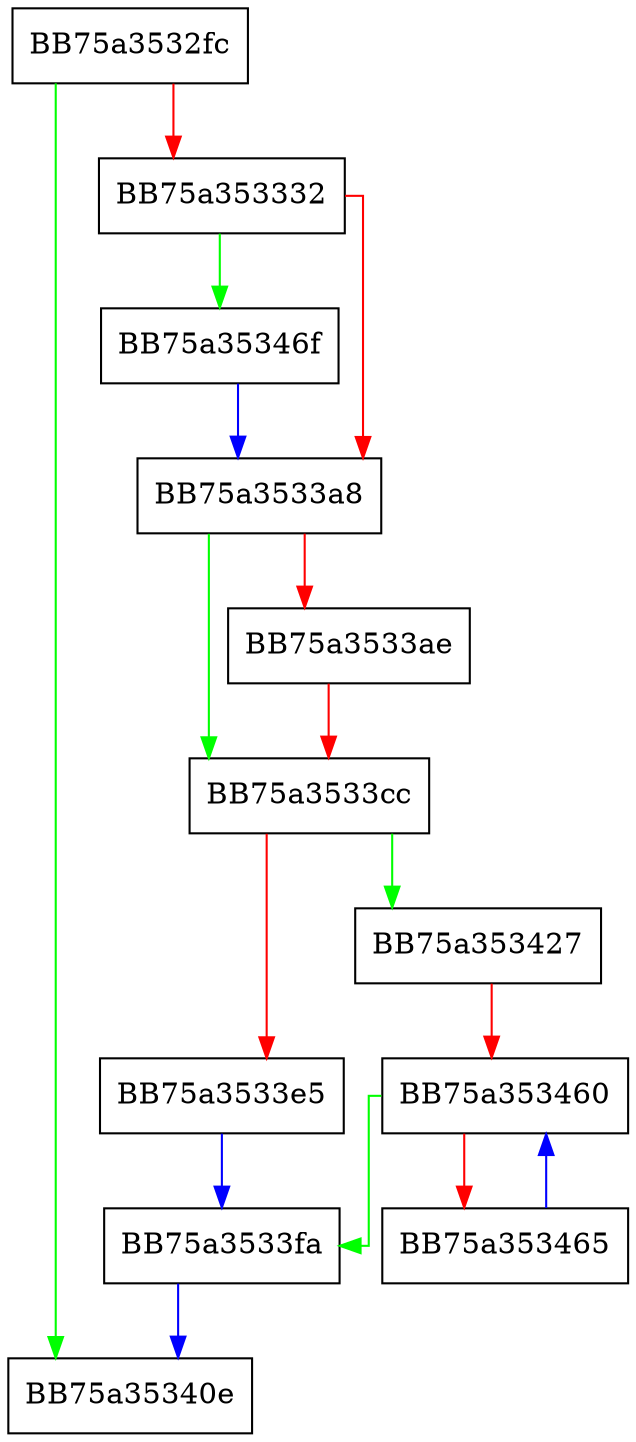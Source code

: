 digraph _extract_model {
  node [shape="box"];
  graph [splines=ortho];
  BB75a3532fc -> BB75a35340e [color="green"];
  BB75a3532fc -> BB75a353332 [color="red"];
  BB75a353332 -> BB75a35346f [color="green"];
  BB75a353332 -> BB75a3533a8 [color="red"];
  BB75a3533a8 -> BB75a3533cc [color="green"];
  BB75a3533a8 -> BB75a3533ae [color="red"];
  BB75a3533ae -> BB75a3533cc [color="red"];
  BB75a3533cc -> BB75a353427 [color="green"];
  BB75a3533cc -> BB75a3533e5 [color="red"];
  BB75a3533e5 -> BB75a3533fa [color="blue"];
  BB75a3533fa -> BB75a35340e [color="blue"];
  BB75a353427 -> BB75a353460 [color="red"];
  BB75a353460 -> BB75a3533fa [color="green"];
  BB75a353460 -> BB75a353465 [color="red"];
  BB75a353465 -> BB75a353460 [color="blue"];
  BB75a35346f -> BB75a3533a8 [color="blue"];
}